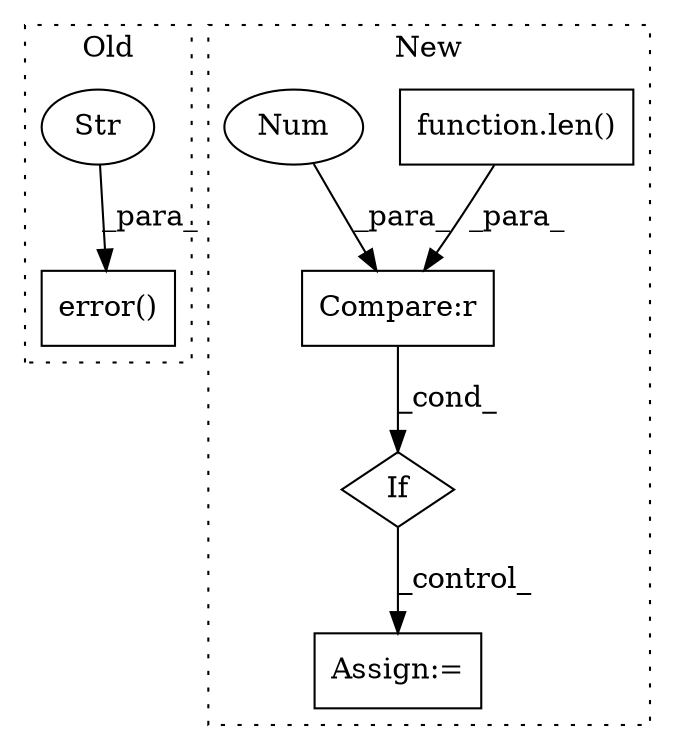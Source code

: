 digraph G {
subgraph cluster0 {
1 [label="error()" a="75" s="4743,4791" l="9,1" shape="box"];
3 [label="Str" a="66" s="4752" l="39" shape="ellipse"];
label = "Old";
style="dotted";
}
subgraph cluster1 {
2 [label="function.len()" a="75" s="4921,4937" l="4,1" shape="box"];
4 [label="If" a="96" s="4918" l="3" shape="diamond"];
5 [label="Compare:r" a="40" s="4921" l="22" shape="box"];
6 [label="Num" a="76" s="4942" l="1" shape="ellipse"];
7 [label="Assign:=" a="68" s="5124" l="3" shape="box"];
label = "New";
style="dotted";
}
2 -> 5 [label="_para_"];
3 -> 1 [label="_para_"];
4 -> 7 [label="_control_"];
5 -> 4 [label="_cond_"];
6 -> 5 [label="_para_"];
}